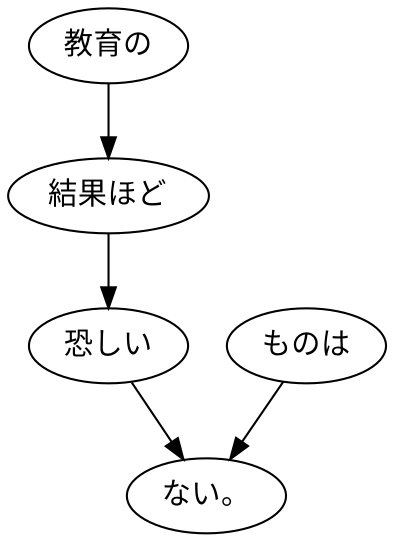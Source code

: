 digraph graph4721 {
	node0 [label="教育の"];
	node1 [label="結果ほど"];
	node2 [label="恐しい"];
	node3 [label="ものは"];
	node4 [label="ない。"];
	node0 -> node1;
	node1 -> node2;
	node2 -> node4;
	node3 -> node4;
}
